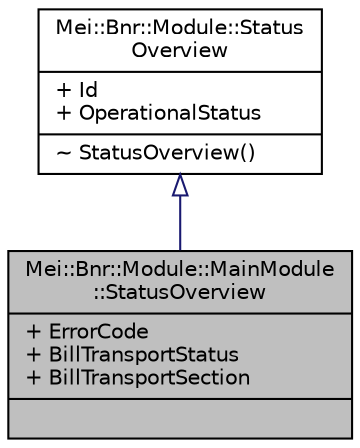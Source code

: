 digraph "Mei::Bnr::Module::MainModule::StatusOverview"
{
  edge [fontname="Helvetica",fontsize="10",labelfontname="Helvetica",labelfontsize="10"];
  node [fontname="Helvetica",fontsize="10",shape=record];
  Node1 [label="{Mei::Bnr::Module::MainModule\l::StatusOverview\n|+ ErrorCode\l+ BillTransportStatus\l+ BillTransportSection\l|}",height=0.2,width=0.4,color="black", fillcolor="grey75", style="filled", fontcolor="black"];
  Node2 -> Node1 [dir="back",color="midnightblue",fontsize="10",style="solid",arrowtail="onormal",fontname="Helvetica"];
  Node2 [label="{Mei::Bnr::Module::Status\lOverview\n|+ Id\l+ OperationalStatus\l|~ StatusOverview()\l}",height=0.2,width=0.4,color="black", fillcolor="white", style="filled",URL="$a00128.html",tooltip="Module::StatusOverview "];
}
